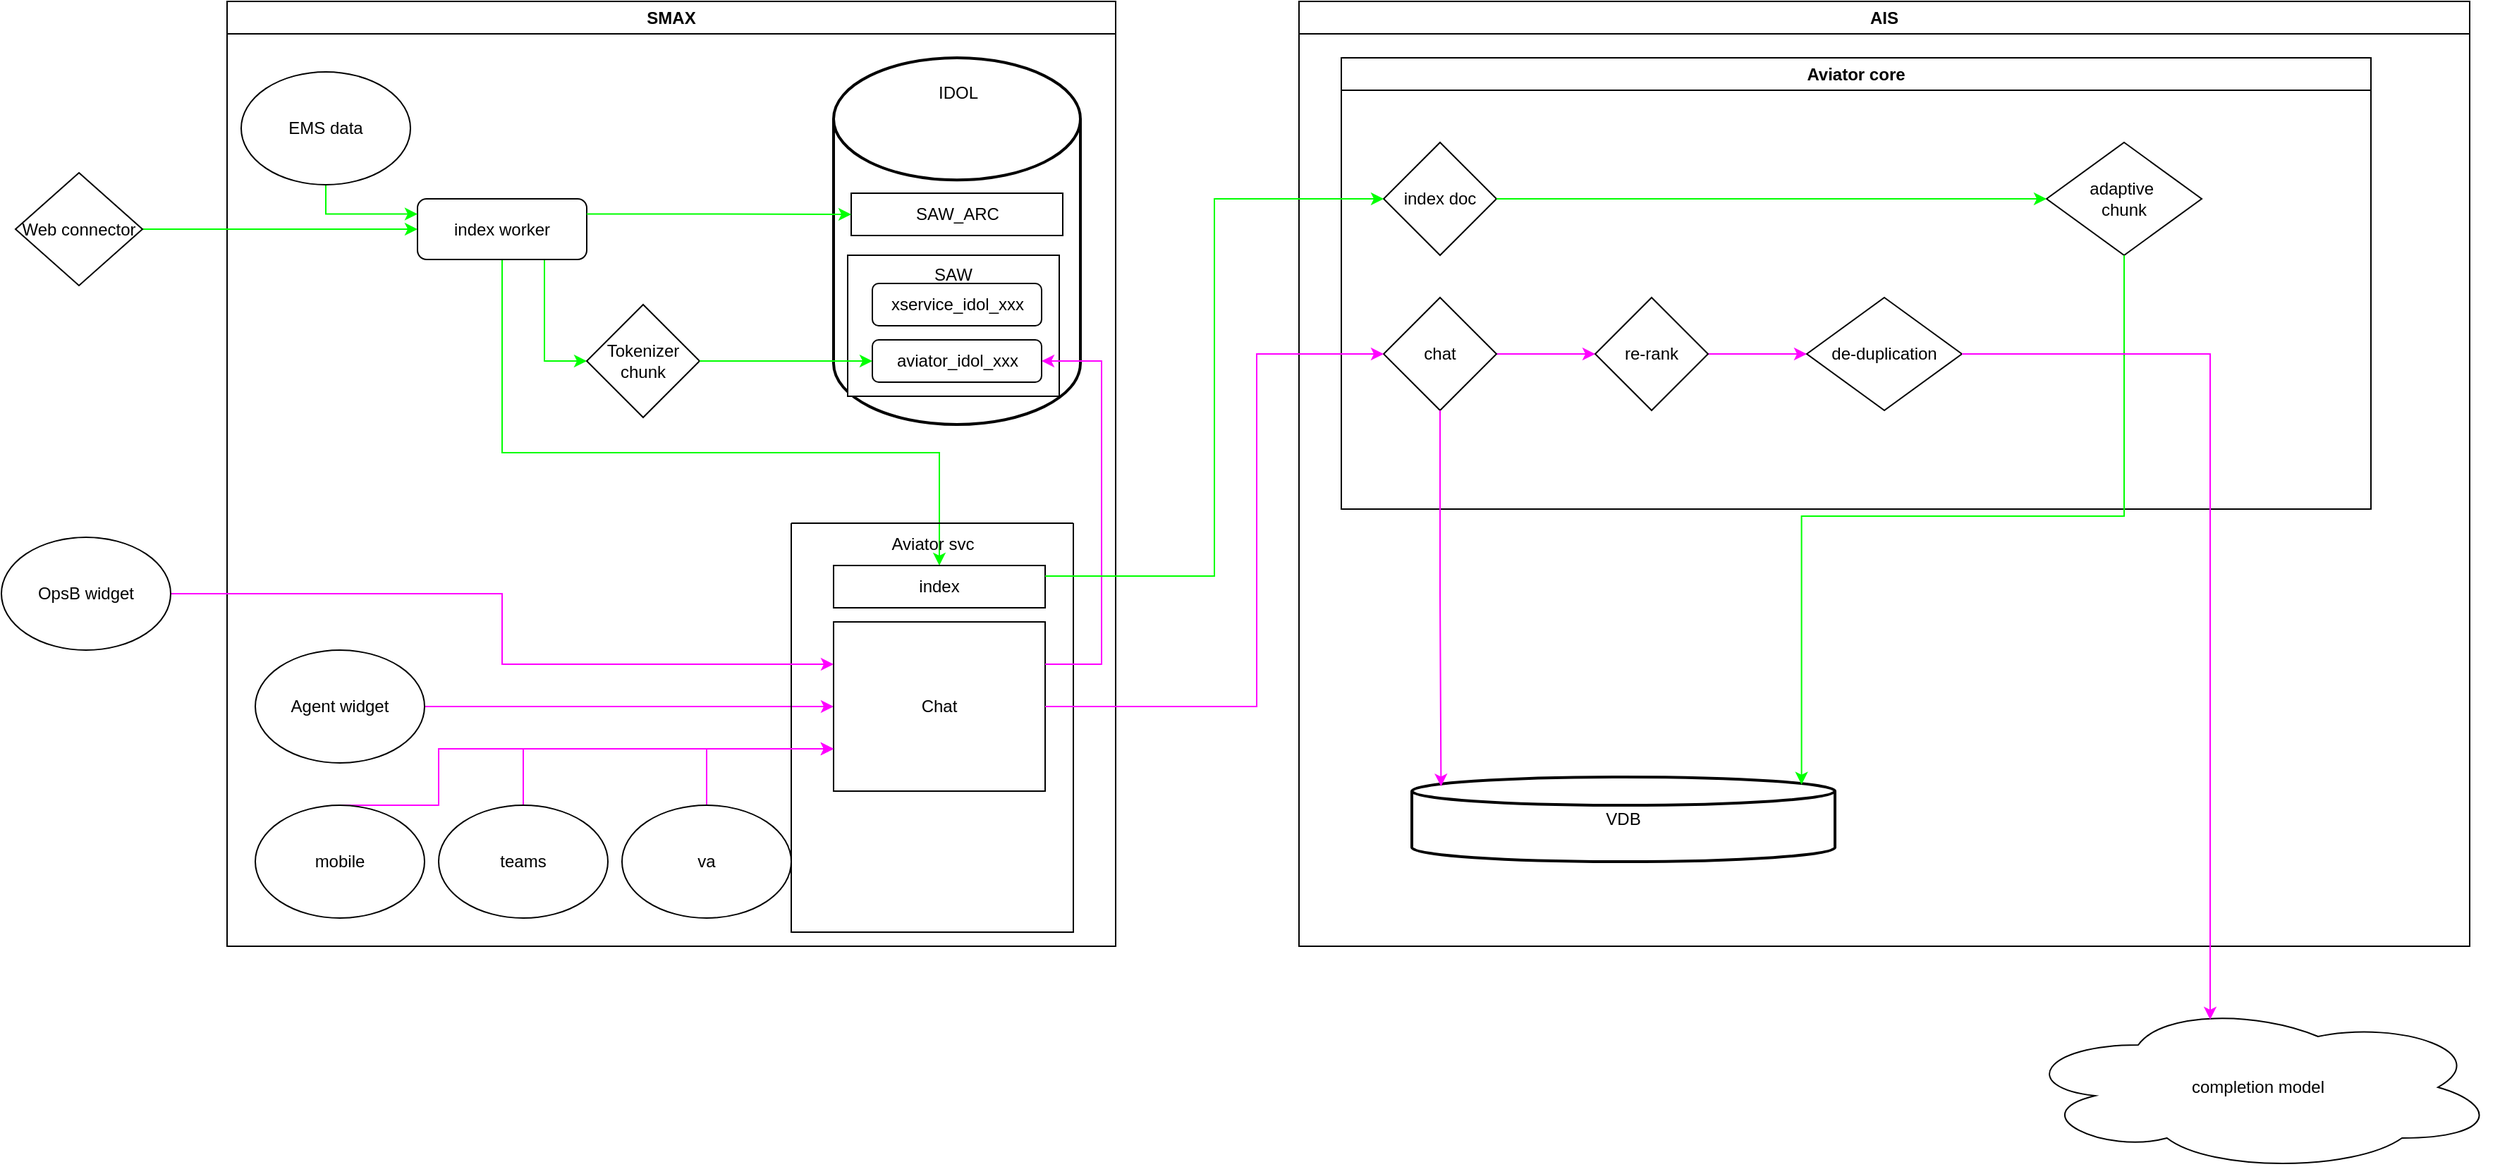 <mxfile version="24.2.2" type="github">
  <diagram name="Page-1" id="2o16mBKoci3zqHDQLp27">
    <mxGraphModel dx="2074" dy="1150" grid="1" gridSize="10" guides="1" tooltips="1" connect="1" arrows="1" fold="1" page="1" pageScale="1" pageWidth="850" pageHeight="1100" math="0" shadow="0">
      <root>
        <mxCell id="0" />
        <mxCell id="1" parent="0" />
        <mxCell id="kg8rBEdYaJrjMD-iFUwR-1" value="SMAX" style="swimlane;whiteSpace=wrap;html=1;" vertex="1" parent="1">
          <mxGeometry x="290" width="630" height="670" as="geometry">
            <mxRectangle x="290" width="70" height="30" as="alternateBounds" />
          </mxGeometry>
        </mxCell>
        <mxCell id="kg8rBEdYaJrjMD-iFUwR-46" style="edgeStyle=orthogonalEdgeStyle;rounded=0;orthogonalLoop=1;jettySize=auto;html=1;exitX=0.75;exitY=1;exitDx=0;exitDy=0;entryX=0;entryY=0.5;entryDx=0;entryDy=0;fillColor=#CC0066;strokeColor=#00FF00;" edge="1" parent="kg8rBEdYaJrjMD-iFUwR-1" source="kg8rBEdYaJrjMD-iFUwR-29" target="kg8rBEdYaJrjMD-iFUwR-45">
          <mxGeometry relative="1" as="geometry" />
        </mxCell>
        <mxCell id="kg8rBEdYaJrjMD-iFUwR-59" style="edgeStyle=orthogonalEdgeStyle;rounded=0;orthogonalLoop=1;jettySize=auto;html=1;exitX=0.5;exitY=1;exitDx=0;exitDy=0;entryX=0.5;entryY=0;entryDx=0;entryDy=0;fillColor=#CC0066;strokeColor=#00FF00;" edge="1" parent="kg8rBEdYaJrjMD-iFUwR-1" source="kg8rBEdYaJrjMD-iFUwR-29" target="kg8rBEdYaJrjMD-iFUwR-54">
          <mxGeometry relative="1" as="geometry">
            <Array as="points">
              <mxPoint x="195" y="320" />
              <mxPoint x="505" y="320" />
            </Array>
          </mxGeometry>
        </mxCell>
        <mxCell id="kg8rBEdYaJrjMD-iFUwR-29" value="index worker" style="rounded=1;whiteSpace=wrap;html=1;" vertex="1" parent="kg8rBEdYaJrjMD-iFUwR-1">
          <mxGeometry x="135" y="140" width="120" height="43" as="geometry" />
        </mxCell>
        <mxCell id="kg8rBEdYaJrjMD-iFUwR-76" style="edgeStyle=orthogonalEdgeStyle;rounded=0;orthogonalLoop=1;jettySize=auto;html=1;exitX=1;exitY=0.5;exitDx=0;exitDy=0;entryX=0;entryY=0.5;entryDx=0;entryDy=0;strokeColor=#FF00FF;" edge="1" parent="kg8rBEdYaJrjMD-iFUwR-1" source="kg8rBEdYaJrjMD-iFUwR-31" target="kg8rBEdYaJrjMD-iFUwR-74">
          <mxGeometry relative="1" as="geometry" />
        </mxCell>
        <mxCell id="kg8rBEdYaJrjMD-iFUwR-31" value="Agent widget" style="ellipse;whiteSpace=wrap;html=1;" vertex="1" parent="kg8rBEdYaJrjMD-iFUwR-1">
          <mxGeometry x="20" y="460" width="120" height="80" as="geometry" />
        </mxCell>
        <mxCell id="kg8rBEdYaJrjMD-iFUwR-33" style="edgeStyle=orthogonalEdgeStyle;rounded=0;orthogonalLoop=1;jettySize=auto;html=1;exitX=0.5;exitY=1;exitDx=0;exitDy=0;entryX=0;entryY=0.25;entryDx=0;entryDy=0;fillColor=#CC0066;strokeColor=#00FF00;" edge="1" parent="kg8rBEdYaJrjMD-iFUwR-1" source="kg8rBEdYaJrjMD-iFUwR-32" target="kg8rBEdYaJrjMD-iFUwR-29">
          <mxGeometry relative="1" as="geometry" />
        </mxCell>
        <mxCell id="kg8rBEdYaJrjMD-iFUwR-32" value="EMS data" style="ellipse;whiteSpace=wrap;html=1;" vertex="1" parent="kg8rBEdYaJrjMD-iFUwR-1">
          <mxGeometry x="10" y="50" width="120" height="80" as="geometry" />
        </mxCell>
        <mxCell id="kg8rBEdYaJrjMD-iFUwR-45" value="Tokenizer chunk" style="rhombus;whiteSpace=wrap;html=1;" vertex="1" parent="kg8rBEdYaJrjMD-iFUwR-1">
          <mxGeometry x="255" y="215" width="80" height="80" as="geometry" />
        </mxCell>
        <mxCell id="kg8rBEdYaJrjMD-iFUwR-52" value="" style="swimlane;startSize=0;" vertex="1" parent="kg8rBEdYaJrjMD-iFUwR-1">
          <mxGeometry x="400" y="370" width="200" height="290" as="geometry">
            <mxRectangle x="680" y="190" width="50" height="40" as="alternateBounds" />
          </mxGeometry>
        </mxCell>
        <mxCell id="kg8rBEdYaJrjMD-iFUwR-53" value="Aviator svc" style="text;html=1;align=center;verticalAlign=middle;resizable=0;points=[];autosize=1;strokeColor=none;fillColor=none;" vertex="1" parent="kg8rBEdYaJrjMD-iFUwR-52">
          <mxGeometry x="60" width="80" height="30" as="geometry" />
        </mxCell>
        <mxCell id="kg8rBEdYaJrjMD-iFUwR-54" value="index" style="whiteSpace=wrap;html=1;" vertex="1" parent="kg8rBEdYaJrjMD-iFUwR-52">
          <mxGeometry x="30" y="30" width="150" height="30" as="geometry" />
        </mxCell>
        <mxCell id="kg8rBEdYaJrjMD-iFUwR-74" value="Chat" style="rounded=0;whiteSpace=wrap;html=1;" vertex="1" parent="kg8rBEdYaJrjMD-iFUwR-52">
          <mxGeometry x="30" y="70" width="150" height="120" as="geometry" />
        </mxCell>
        <mxCell id="kg8rBEdYaJrjMD-iFUwR-71" value="" style="strokeWidth=2;html=1;shape=mxgraph.flowchart.database;whiteSpace=wrap;" vertex="1" parent="kg8rBEdYaJrjMD-iFUwR-1">
          <mxGeometry x="430" y="40" width="175" height="260" as="geometry" />
        </mxCell>
        <mxCell id="kg8rBEdYaJrjMD-iFUwR-41" value="IDOL" style="text;html=1;align=center;verticalAlign=middle;resizable=0;points=[];autosize=1;strokeColor=none;fillColor=none;" vertex="1" parent="kg8rBEdYaJrjMD-iFUwR-1">
          <mxGeometry x="492.5" y="50" width="50" height="30" as="geometry" />
        </mxCell>
        <mxCell id="kg8rBEdYaJrjMD-iFUwR-42" value="SAW_ARC" style="whiteSpace=wrap;html=1;" vertex="1" parent="kg8rBEdYaJrjMD-iFUwR-1">
          <mxGeometry x="442.5" y="136" width="150" height="30" as="geometry" />
        </mxCell>
        <mxCell id="kg8rBEdYaJrjMD-iFUwR-43" value="SAW" style="whiteSpace=wrap;html=1;verticalAlign=top;" vertex="1" parent="kg8rBEdYaJrjMD-iFUwR-1">
          <mxGeometry x="440" y="180" width="150" height="100" as="geometry" />
        </mxCell>
        <mxCell id="kg8rBEdYaJrjMD-iFUwR-48" value="aviator_idol_xxx" style="rounded=1;whiteSpace=wrap;html=1;" vertex="1" parent="kg8rBEdYaJrjMD-iFUwR-1">
          <mxGeometry x="457.5" y="240" width="120" height="30" as="geometry" />
        </mxCell>
        <mxCell id="kg8rBEdYaJrjMD-iFUwR-51" value="xservice_idol_xxx" style="rounded=1;whiteSpace=wrap;html=1;" vertex="1" parent="kg8rBEdYaJrjMD-iFUwR-1">
          <mxGeometry x="457.5" y="200" width="120" height="30" as="geometry" />
        </mxCell>
        <mxCell id="kg8rBEdYaJrjMD-iFUwR-44" style="edgeStyle=orthogonalEdgeStyle;rounded=0;orthogonalLoop=1;jettySize=auto;html=1;exitX=1;exitY=0.25;exitDx=0;exitDy=0;entryX=0;entryY=0.5;entryDx=0;entryDy=0;fillColor=#CC0066;strokeColor=#00FF00;" edge="1" parent="kg8rBEdYaJrjMD-iFUwR-1" source="kg8rBEdYaJrjMD-iFUwR-29" target="kg8rBEdYaJrjMD-iFUwR-42">
          <mxGeometry relative="1" as="geometry" />
        </mxCell>
        <mxCell id="kg8rBEdYaJrjMD-iFUwR-47" style="edgeStyle=orthogonalEdgeStyle;rounded=0;orthogonalLoop=1;jettySize=auto;html=1;exitX=1;exitY=0.5;exitDx=0;exitDy=0;entryX=0;entryY=0.5;entryDx=0;entryDy=0;fillColor=#CC0066;strokeColor=#00FF00;" edge="1" parent="kg8rBEdYaJrjMD-iFUwR-1" source="kg8rBEdYaJrjMD-iFUwR-45" target="kg8rBEdYaJrjMD-iFUwR-48">
          <mxGeometry relative="1" as="geometry" />
        </mxCell>
        <mxCell id="kg8rBEdYaJrjMD-iFUwR-77" style="edgeStyle=orthogonalEdgeStyle;rounded=0;orthogonalLoop=1;jettySize=auto;html=1;exitX=0.5;exitY=0;exitDx=0;exitDy=0;entryX=0;entryY=0.75;entryDx=0;entryDy=0;strokeColor=#FF00FF;" edge="1" parent="kg8rBEdYaJrjMD-iFUwR-1" source="kg8rBEdYaJrjMD-iFUwR-25" target="kg8rBEdYaJrjMD-iFUwR-74">
          <mxGeometry relative="1" as="geometry">
            <Array as="points">
              <mxPoint x="150" y="570" />
              <mxPoint x="150" y="530" />
            </Array>
          </mxGeometry>
        </mxCell>
        <mxCell id="kg8rBEdYaJrjMD-iFUwR-25" value="mobile" style="ellipse;whiteSpace=wrap;html=1;" vertex="1" parent="kg8rBEdYaJrjMD-iFUwR-1">
          <mxGeometry x="20" y="570" width="120" height="80" as="geometry" />
        </mxCell>
        <mxCell id="kg8rBEdYaJrjMD-iFUwR-78" style="edgeStyle=orthogonalEdgeStyle;rounded=0;orthogonalLoop=1;jettySize=auto;html=1;exitX=0.5;exitY=0;exitDx=0;exitDy=0;entryX=0;entryY=0.75;entryDx=0;entryDy=0;strokeColor=#FF00FF;" edge="1" parent="kg8rBEdYaJrjMD-iFUwR-1" source="kg8rBEdYaJrjMD-iFUwR-26" target="kg8rBEdYaJrjMD-iFUwR-74">
          <mxGeometry relative="1" as="geometry" />
        </mxCell>
        <mxCell id="kg8rBEdYaJrjMD-iFUwR-26" value="teams" style="ellipse;whiteSpace=wrap;html=1;" vertex="1" parent="kg8rBEdYaJrjMD-iFUwR-1">
          <mxGeometry x="150" y="570" width="120" height="80" as="geometry" />
        </mxCell>
        <mxCell id="kg8rBEdYaJrjMD-iFUwR-79" style="edgeStyle=orthogonalEdgeStyle;rounded=0;orthogonalLoop=1;jettySize=auto;html=1;exitX=0.5;exitY=0;exitDx=0;exitDy=0;entryX=0;entryY=0.75;entryDx=0;entryDy=0;strokeColor=#FF00FF;" edge="1" parent="kg8rBEdYaJrjMD-iFUwR-1" source="kg8rBEdYaJrjMD-iFUwR-27" target="kg8rBEdYaJrjMD-iFUwR-74">
          <mxGeometry relative="1" as="geometry" />
        </mxCell>
        <mxCell id="kg8rBEdYaJrjMD-iFUwR-27" value="va" style="ellipse;whiteSpace=wrap;html=1;" vertex="1" parent="kg8rBEdYaJrjMD-iFUwR-1">
          <mxGeometry x="280" y="570" width="120" height="80" as="geometry" />
        </mxCell>
        <mxCell id="kg8rBEdYaJrjMD-iFUwR-80" style="edgeStyle=orthogonalEdgeStyle;rounded=0;orthogonalLoop=1;jettySize=auto;html=1;exitX=1;exitY=0.25;exitDx=0;exitDy=0;entryX=1;entryY=0.5;entryDx=0;entryDy=0;strokeColor=#FF00FF;" edge="1" parent="kg8rBEdYaJrjMD-iFUwR-1" source="kg8rBEdYaJrjMD-iFUwR-74" target="kg8rBEdYaJrjMD-iFUwR-48">
          <mxGeometry relative="1" as="geometry">
            <Array as="points">
              <mxPoint x="620" y="470" />
              <mxPoint x="620" y="255" />
            </Array>
          </mxGeometry>
        </mxCell>
        <mxCell id="kg8rBEdYaJrjMD-iFUwR-23" value="AIS" style="swimlane;whiteSpace=wrap;html=1;" vertex="1" parent="1">
          <mxGeometry x="1050" width="830" height="670" as="geometry" />
        </mxCell>
        <mxCell id="kg8rBEdYaJrjMD-iFUwR-64" value="Aviator core" style="swimlane;whiteSpace=wrap;html=1;" vertex="1" parent="kg8rBEdYaJrjMD-iFUwR-23">
          <mxGeometry x="30" y="40" width="730" height="320" as="geometry" />
        </mxCell>
        <mxCell id="kg8rBEdYaJrjMD-iFUwR-60" value="index doc" style="rhombus;whiteSpace=wrap;html=1;" vertex="1" parent="kg8rBEdYaJrjMD-iFUwR-64">
          <mxGeometry x="30" y="60" width="80" height="80" as="geometry" />
        </mxCell>
        <mxCell id="kg8rBEdYaJrjMD-iFUwR-68" value="adaptive&amp;nbsp;&lt;div&gt;chunk&lt;/div&gt;" style="rhombus;whiteSpace=wrap;html=1;" vertex="1" parent="kg8rBEdYaJrjMD-iFUwR-64">
          <mxGeometry x="500" y="60" width="110" height="80" as="geometry" />
        </mxCell>
        <mxCell id="kg8rBEdYaJrjMD-iFUwR-63" style="edgeStyle=orthogonalEdgeStyle;rounded=0;orthogonalLoop=1;jettySize=auto;html=1;exitX=1;exitY=0.5;exitDx=0;exitDy=0;entryX=0;entryY=0.5;entryDx=0;entryDy=0;fillColor=#CC0066;strokeColor=#00FF00;" edge="1" parent="kg8rBEdYaJrjMD-iFUwR-64" source="kg8rBEdYaJrjMD-iFUwR-60" target="kg8rBEdYaJrjMD-iFUwR-68">
          <mxGeometry relative="1" as="geometry">
            <mxPoint x="160" y="100" as="targetPoint" />
          </mxGeometry>
        </mxCell>
        <mxCell id="kg8rBEdYaJrjMD-iFUwR-85" style="edgeStyle=orthogonalEdgeStyle;rounded=0;orthogonalLoop=1;jettySize=auto;html=1;exitX=1;exitY=0.5;exitDx=0;exitDy=0;entryX=0;entryY=0.5;entryDx=0;entryDy=0;strokeColor=#FF00FF;" edge="1" parent="kg8rBEdYaJrjMD-iFUwR-64" source="kg8rBEdYaJrjMD-iFUwR-81" target="kg8rBEdYaJrjMD-iFUwR-84">
          <mxGeometry relative="1" as="geometry" />
        </mxCell>
        <mxCell id="kg8rBEdYaJrjMD-iFUwR-81" value="chat" style="rhombus;whiteSpace=wrap;html=1;" vertex="1" parent="kg8rBEdYaJrjMD-iFUwR-64">
          <mxGeometry x="30" y="170" width="80" height="80" as="geometry" />
        </mxCell>
        <mxCell id="kg8rBEdYaJrjMD-iFUwR-87" style="edgeStyle=orthogonalEdgeStyle;rounded=0;orthogonalLoop=1;jettySize=auto;html=1;exitX=1;exitY=0.5;exitDx=0;exitDy=0;entryX=0;entryY=0.5;entryDx=0;entryDy=0;strokeColor=#FF00FF;" edge="1" parent="kg8rBEdYaJrjMD-iFUwR-64" source="kg8rBEdYaJrjMD-iFUwR-84" target="kg8rBEdYaJrjMD-iFUwR-86">
          <mxGeometry relative="1" as="geometry" />
        </mxCell>
        <mxCell id="kg8rBEdYaJrjMD-iFUwR-84" value="re-rank" style="rhombus;whiteSpace=wrap;html=1;" vertex="1" parent="kg8rBEdYaJrjMD-iFUwR-64">
          <mxGeometry x="180" y="170" width="80" height="80" as="geometry" />
        </mxCell>
        <mxCell id="kg8rBEdYaJrjMD-iFUwR-86" value="de-duplication" style="rhombus;whiteSpace=wrap;html=1;" vertex="1" parent="kg8rBEdYaJrjMD-iFUwR-64">
          <mxGeometry x="330" y="170" width="110" height="80" as="geometry" />
        </mxCell>
        <mxCell id="kg8rBEdYaJrjMD-iFUwR-72" value="VDB" style="strokeWidth=2;html=1;shape=mxgraph.flowchart.database;whiteSpace=wrap;" vertex="1" parent="kg8rBEdYaJrjMD-iFUwR-23">
          <mxGeometry x="80" y="550" width="300" height="60" as="geometry" />
        </mxCell>
        <mxCell id="kg8rBEdYaJrjMD-iFUwR-73" style="edgeStyle=orthogonalEdgeStyle;rounded=0;orthogonalLoop=1;jettySize=auto;html=1;exitX=0.5;exitY=1;exitDx=0;exitDy=0;entryX=0.921;entryY=0.089;entryDx=0;entryDy=0;entryPerimeter=0;fillColor=#CC0066;strokeColor=#00FF00;" edge="1" parent="kg8rBEdYaJrjMD-iFUwR-23" source="kg8rBEdYaJrjMD-iFUwR-68" target="kg8rBEdYaJrjMD-iFUwR-72">
          <mxGeometry relative="1" as="geometry" />
        </mxCell>
        <mxCell id="kg8rBEdYaJrjMD-iFUwR-83" style="edgeStyle=orthogonalEdgeStyle;rounded=0;orthogonalLoop=1;jettySize=auto;html=1;exitX=0.5;exitY=1;exitDx=0;exitDy=0;entryX=0.069;entryY=0.111;entryDx=0;entryDy=0;entryPerimeter=0;strokeColor=#FF00FF;" edge="1" parent="kg8rBEdYaJrjMD-iFUwR-23" source="kg8rBEdYaJrjMD-iFUwR-81" target="kg8rBEdYaJrjMD-iFUwR-72">
          <mxGeometry relative="1" as="geometry" />
        </mxCell>
        <mxCell id="kg8rBEdYaJrjMD-iFUwR-75" style="edgeStyle=orthogonalEdgeStyle;rounded=0;orthogonalLoop=1;jettySize=auto;html=1;exitX=1;exitY=0.5;exitDx=0;exitDy=0;entryX=0;entryY=0.25;entryDx=0;entryDy=0;strokeColor=#FF00FF;" edge="1" parent="1" source="kg8rBEdYaJrjMD-iFUwR-24" target="kg8rBEdYaJrjMD-iFUwR-74">
          <mxGeometry relative="1" as="geometry" />
        </mxCell>
        <mxCell id="kg8rBEdYaJrjMD-iFUwR-24" value="OpsB widget" style="ellipse;whiteSpace=wrap;html=1;" vertex="1" parent="1">
          <mxGeometry x="130" y="380" width="120" height="80" as="geometry" />
        </mxCell>
        <mxCell id="kg8rBEdYaJrjMD-iFUwR-30" style="edgeStyle=orthogonalEdgeStyle;rounded=0;orthogonalLoop=1;jettySize=auto;html=1;exitX=1;exitY=0.5;exitDx=0;exitDy=0;entryX=0;entryY=0.5;entryDx=0;entryDy=0;fillColor=#CC0066;strokeColor=#00FF00;" edge="1" parent="1" source="kg8rBEdYaJrjMD-iFUwR-28" target="kg8rBEdYaJrjMD-iFUwR-29">
          <mxGeometry relative="1" as="geometry" />
        </mxCell>
        <mxCell id="kg8rBEdYaJrjMD-iFUwR-28" value="Web connector" style="rhombus;whiteSpace=wrap;html=1;" vertex="1" parent="1">
          <mxGeometry x="140" y="121.5" width="90" height="80" as="geometry" />
        </mxCell>
        <mxCell id="kg8rBEdYaJrjMD-iFUwR-61" style="edgeStyle=orthogonalEdgeStyle;rounded=0;orthogonalLoop=1;jettySize=auto;html=1;exitX=1;exitY=0.25;exitDx=0;exitDy=0;entryX=0;entryY=0.5;entryDx=0;entryDy=0;fillColor=#CC0066;strokeColor=#00FF00;" edge="1" parent="1" source="kg8rBEdYaJrjMD-iFUwR-54" target="kg8rBEdYaJrjMD-iFUwR-60">
          <mxGeometry relative="1" as="geometry" />
        </mxCell>
        <mxCell id="kg8rBEdYaJrjMD-iFUwR-82" style="edgeStyle=orthogonalEdgeStyle;rounded=0;orthogonalLoop=1;jettySize=auto;html=1;exitX=1;exitY=0.5;exitDx=0;exitDy=0;entryX=0;entryY=0.5;entryDx=0;entryDy=0;strokeColor=#FF00FF;" edge="1" parent="1" source="kg8rBEdYaJrjMD-iFUwR-74" target="kg8rBEdYaJrjMD-iFUwR-81">
          <mxGeometry relative="1" as="geometry">
            <Array as="points">
              <mxPoint x="1020" y="500" />
              <mxPoint x="1020" y="250" />
            </Array>
          </mxGeometry>
        </mxCell>
        <mxCell id="kg8rBEdYaJrjMD-iFUwR-88" value="completion model" style="ellipse;shape=cloud;whiteSpace=wrap;html=1;" vertex="1" parent="1">
          <mxGeometry x="1560" y="710" width="340" height="120" as="geometry" />
        </mxCell>
        <mxCell id="kg8rBEdYaJrjMD-iFUwR-89" style="edgeStyle=orthogonalEdgeStyle;rounded=0;orthogonalLoop=1;jettySize=auto;html=1;exitX=1;exitY=0.5;exitDx=0;exitDy=0;entryX=0.4;entryY=0.1;entryDx=0;entryDy=0;entryPerimeter=0;strokeColor=#FF00FF;" edge="1" parent="1" source="kg8rBEdYaJrjMD-iFUwR-86" target="kg8rBEdYaJrjMD-iFUwR-88">
          <mxGeometry relative="1" as="geometry" />
        </mxCell>
      </root>
    </mxGraphModel>
  </diagram>
</mxfile>
